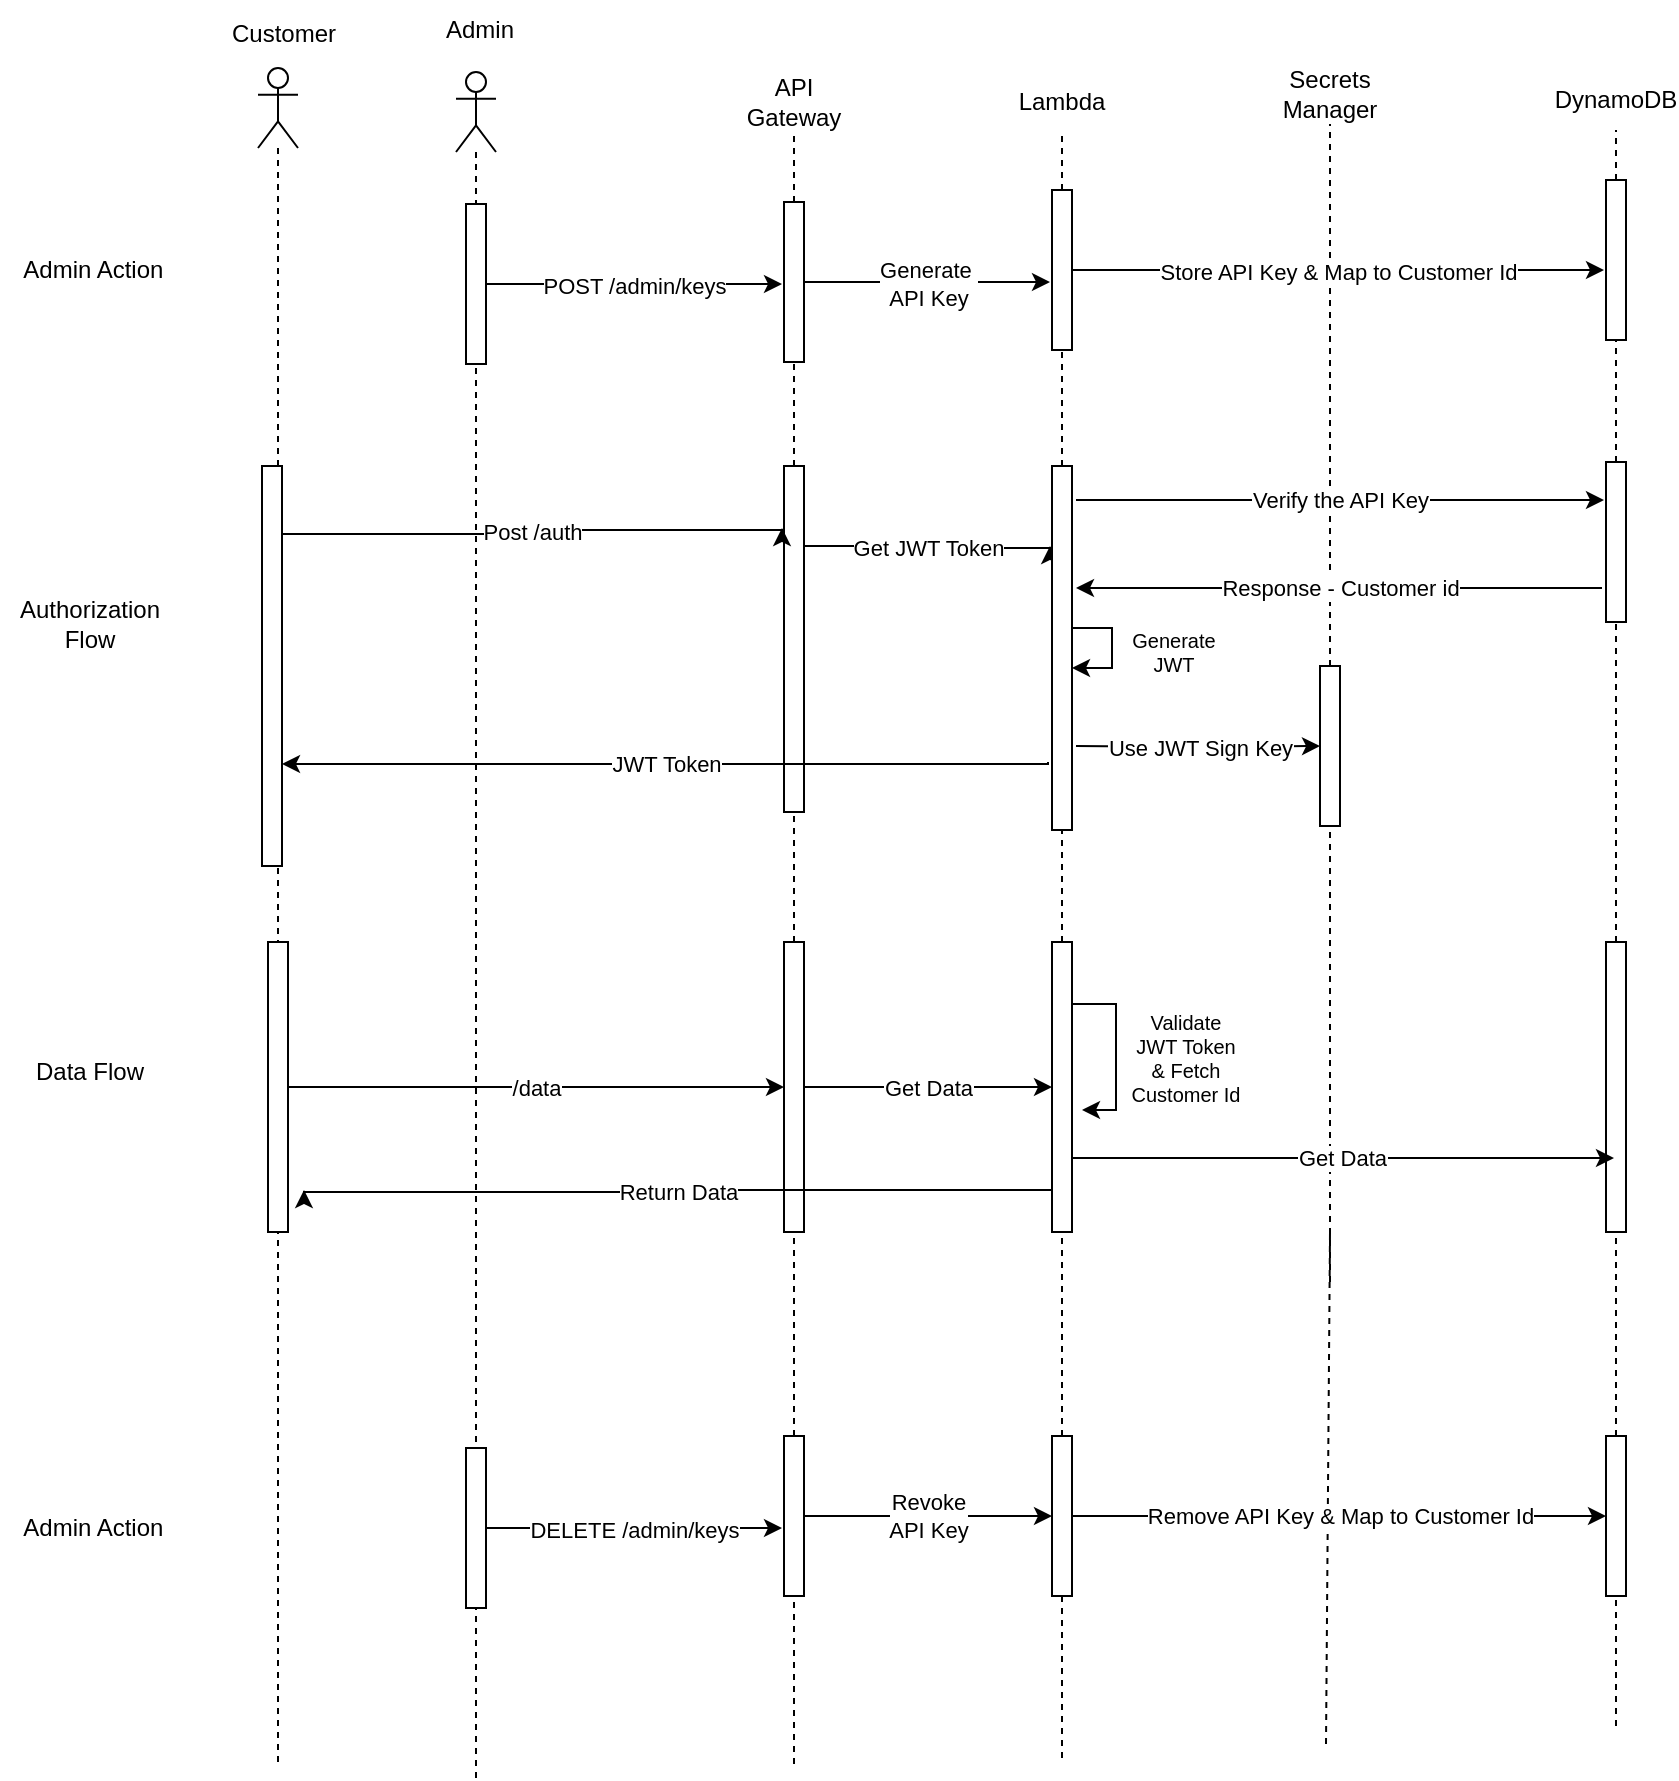 <mxfile version="27.2.0">
  <diagram name="Page-1" id="wYkwMz27UxASMZ8Tg3QW">
    <mxGraphModel dx="1631" dy="909" grid="0" gridSize="10" guides="1" tooltips="1" connect="1" arrows="1" fold="1" page="0" pageScale="1" pageWidth="850" pageHeight="1100" math="0" shadow="0">
      <root>
        <mxCell id="0" />
        <mxCell id="1" parent="0" />
        <mxCell id="r9pOB8c8B-tYFKVET82m-2" value="" style="endArrow=none;dashed=1;html=1;rounded=0;" parent="1" source="r9pOB8c8B-tYFKVET82m-10" target="r9pOB8c8B-tYFKVET82m-3" edge="1">
          <mxGeometry width="50" height="50" relative="1" as="geometry">
            <mxPoint x="325" y="459" as="sourcePoint" />
            <mxPoint x="325" y="85" as="targetPoint" />
          </mxGeometry>
        </mxCell>
        <mxCell id="r9pOB8c8B-tYFKVET82m-3" value="API Gateway" style="text;html=1;align=center;verticalAlign=middle;whiteSpace=wrap;rounded=0;" parent="1" vertex="1">
          <mxGeometry x="295" y="70" width="60" height="30" as="geometry" />
        </mxCell>
        <mxCell id="r9pOB8c8B-tYFKVET82m-4" value="" style="endArrow=none;dashed=1;html=1;rounded=0;" parent="1" source="r9pOB8c8B-tYFKVET82m-19" target="r9pOB8c8B-tYFKVET82m-5" edge="1">
          <mxGeometry width="50" height="50" relative="1" as="geometry">
            <mxPoint x="459" y="459" as="sourcePoint" />
            <mxPoint x="459" y="85" as="targetPoint" />
          </mxGeometry>
        </mxCell>
        <mxCell id="r9pOB8c8B-tYFKVET82m-5" value="Lambda" style="text;html=1;align=center;verticalAlign=middle;whiteSpace=wrap;rounded=0;" parent="1" vertex="1">
          <mxGeometry x="429" y="70" width="60" height="30" as="geometry" />
        </mxCell>
        <mxCell id="r9pOB8c8B-tYFKVET82m-6" value="" style="endArrow=none;dashed=1;html=1;rounded=0;" parent="1" source="r9pOB8c8B-tYFKVET82m-36" target="r9pOB8c8B-tYFKVET82m-7" edge="1">
          <mxGeometry width="50" height="50" relative="1" as="geometry">
            <mxPoint x="593" y="455" as="sourcePoint" />
            <mxPoint x="593" y="81" as="targetPoint" />
          </mxGeometry>
        </mxCell>
        <mxCell id="r9pOB8c8B-tYFKVET82m-7" value="Secrets Manager" style="text;html=1;align=center;verticalAlign=middle;whiteSpace=wrap;rounded=0;" parent="1" vertex="1">
          <mxGeometry x="563" y="66" width="60" height="30" as="geometry" />
        </mxCell>
        <mxCell id="r9pOB8c8B-tYFKVET82m-9" value="" style="shape=umlLifeline;perimeter=lifelinePerimeter;whiteSpace=wrap;html=1;container=1;dropTarget=0;collapsible=0;recursiveResize=0;outlineConnect=0;portConstraint=eastwest;newEdgeStyle={&quot;curved&quot;:0,&quot;rounded&quot;:0};participant=umlActor;" parent="1" vertex="1">
          <mxGeometry x="156" y="70" width="20" height="853" as="geometry" />
        </mxCell>
        <mxCell id="r9pOB8c8B-tYFKVET82m-15" value="&lt;div&gt;POST /admin/keys&lt;/div&gt;" style="edgeStyle=orthogonalEdgeStyle;rounded=0;orthogonalLoop=1;jettySize=auto;html=1;curved=0;" parent="r9pOB8c8B-tYFKVET82m-9" source="r9pOB8c8B-tYFKVET82m-13" edge="1">
          <mxGeometry relative="1" as="geometry">
            <mxPoint x="163" y="106" as="targetPoint" />
          </mxGeometry>
        </mxCell>
        <mxCell id="r9pOB8c8B-tYFKVET82m-13" value="" style="html=1;points=[[0,0,0,0,5],[0,1,0,0,-5],[1,0,0,0,5],[1,1,0,0,-5]];perimeter=orthogonalPerimeter;outlineConnect=0;targetShapes=umlLifeline;portConstraint=eastwest;newEdgeStyle={&quot;curved&quot;:0,&quot;rounded&quot;:0};" parent="r9pOB8c8B-tYFKVET82m-9" vertex="1">
          <mxGeometry x="5" y="66" width="10" height="80" as="geometry" />
        </mxCell>
        <mxCell id="r9pOB8c8B-tYFKVET82m-81" value="" style="html=1;points=[[0,0,0,0,5],[0,1,0,0,-5],[1,0,0,0,5],[1,1,0,0,-5]];perimeter=orthogonalPerimeter;outlineConnect=0;targetShapes=umlLifeline;portConstraint=eastwest;newEdgeStyle={&quot;curved&quot;:0,&quot;rounded&quot;:0};" parent="r9pOB8c8B-tYFKVET82m-9" vertex="1">
          <mxGeometry x="5" y="688" width="10" height="80" as="geometry" />
        </mxCell>
        <mxCell id="r9pOB8c8B-tYFKVET82m-14" value="" style="endArrow=none;dashed=1;html=1;rounded=0;" parent="1" source="r9pOB8c8B-tYFKVET82m-31" target="r9pOB8c8B-tYFKVET82m-10" edge="1">
          <mxGeometry width="50" height="50" relative="1" as="geometry">
            <mxPoint x="325" y="459" as="sourcePoint" />
            <mxPoint x="325" y="100" as="targetPoint" />
          </mxGeometry>
        </mxCell>
        <mxCell id="r9pOB8c8B-tYFKVET82m-21" value="Generate&amp;nbsp;&lt;div&gt;API Key&lt;/div&gt;" style="edgeStyle=orthogonalEdgeStyle;rounded=0;orthogonalLoop=1;jettySize=auto;html=1;curved=0;" parent="1" source="r9pOB8c8B-tYFKVET82m-10" edge="1">
          <mxGeometry relative="1" as="geometry">
            <mxPoint x="453" y="175" as="targetPoint" />
          </mxGeometry>
        </mxCell>
        <mxCell id="r9pOB8c8B-tYFKVET82m-10" value="" style="html=1;points=[[0,0,0,0,5],[0,1,0,0,-5],[1,0,0,0,5],[1,1,0,0,-5]];perimeter=orthogonalPerimeter;outlineConnect=0;targetShapes=umlLifeline;portConstraint=eastwest;newEdgeStyle={&quot;curved&quot;:0,&quot;rounded&quot;:0};" parent="1" vertex="1">
          <mxGeometry x="320" y="135" width="10" height="80" as="geometry" />
        </mxCell>
        <mxCell id="r9pOB8c8B-tYFKVET82m-16" value="" style="endArrow=none;dashed=1;html=1;rounded=0;" parent="1" source="r9pOB8c8B-tYFKVET82m-22" target="r9pOB8c8B-tYFKVET82m-17" edge="1">
          <mxGeometry width="50" height="50" relative="1" as="geometry">
            <mxPoint x="736" y="458" as="sourcePoint" />
            <mxPoint x="736" y="84" as="targetPoint" />
          </mxGeometry>
        </mxCell>
        <mxCell id="r9pOB8c8B-tYFKVET82m-17" value="DynamoDB" style="text;html=1;align=center;verticalAlign=middle;whiteSpace=wrap;rounded=0;" parent="1" vertex="1">
          <mxGeometry x="706" y="69" width="60" height="30" as="geometry" />
        </mxCell>
        <mxCell id="r9pOB8c8B-tYFKVET82m-20" value="" style="endArrow=none;dashed=1;html=1;rounded=0;" parent="1" source="r9pOB8c8B-tYFKVET82m-34" target="r9pOB8c8B-tYFKVET82m-19" edge="1">
          <mxGeometry width="50" height="50" relative="1" as="geometry">
            <mxPoint x="459" y="459" as="sourcePoint" />
            <mxPoint x="459" y="100" as="targetPoint" />
          </mxGeometry>
        </mxCell>
        <mxCell id="r9pOB8c8B-tYFKVET82m-24" value="Store API Key &amp;amp; Map to Customer Id" style="edgeStyle=orthogonalEdgeStyle;rounded=0;orthogonalLoop=1;jettySize=auto;html=1;curved=0;" parent="1" source="r9pOB8c8B-tYFKVET82m-19" edge="1">
          <mxGeometry relative="1" as="geometry">
            <mxPoint x="730" y="169" as="targetPoint" />
          </mxGeometry>
        </mxCell>
        <mxCell id="r9pOB8c8B-tYFKVET82m-19" value="" style="html=1;points=[[0,0,0,0,5],[0,1,0,0,-5],[1,0,0,0,5],[1,1,0,0,-5]];perimeter=orthogonalPerimeter;outlineConnect=0;targetShapes=umlLifeline;portConstraint=eastwest;newEdgeStyle={&quot;curved&quot;:0,&quot;rounded&quot;:0};" parent="1" vertex="1">
          <mxGeometry x="454" y="129" width="10" height="80" as="geometry" />
        </mxCell>
        <mxCell id="r9pOB8c8B-tYFKVET82m-23" value="" style="endArrow=none;dashed=1;html=1;rounded=0;" parent="1" source="r9pOB8c8B-tYFKVET82m-39" target="r9pOB8c8B-tYFKVET82m-22" edge="1">
          <mxGeometry width="50" height="50" relative="1" as="geometry">
            <mxPoint x="736" y="458" as="sourcePoint" />
            <mxPoint x="736" y="99" as="targetPoint" />
          </mxGeometry>
        </mxCell>
        <mxCell id="r9pOB8c8B-tYFKVET82m-22" value="" style="html=1;points=[[0,0,0,0,5],[0,1,0,0,-5],[1,0,0,0,5],[1,1,0,0,-5]];perimeter=orthogonalPerimeter;outlineConnect=0;targetShapes=umlLifeline;portConstraint=eastwest;newEdgeStyle={&quot;curved&quot;:0,&quot;rounded&quot;:0};" parent="1" vertex="1">
          <mxGeometry x="731" y="124" width="10" height="80" as="geometry" />
        </mxCell>
        <mxCell id="r9pOB8c8B-tYFKVET82m-26" value="Admin" style="text;html=1;align=center;verticalAlign=middle;whiteSpace=wrap;rounded=0;" parent="1" vertex="1">
          <mxGeometry x="138" y="34" width="60" height="30" as="geometry" />
        </mxCell>
        <mxCell id="r9pOB8c8B-tYFKVET82m-27" value="" style="shape=umlLifeline;perimeter=lifelinePerimeter;whiteSpace=wrap;html=1;container=1;dropTarget=0;collapsible=0;recursiveResize=0;outlineConnect=0;portConstraint=eastwest;newEdgeStyle={&quot;curved&quot;:0,&quot;rounded&quot;:0};participant=umlActor;" parent="1" vertex="1">
          <mxGeometry x="57" y="68" width="20" height="848" as="geometry" />
        </mxCell>
        <mxCell id="r9pOB8c8B-tYFKVET82m-29" value="" style="html=1;points=[[0,0,0,0,5],[0,1,0,0,-5],[1,0,0,0,5],[1,1,0,0,-5]];perimeter=orthogonalPerimeter;outlineConnect=0;targetShapes=umlLifeline;portConstraint=eastwest;newEdgeStyle={&quot;curved&quot;:0,&quot;rounded&quot;:0};" parent="r9pOB8c8B-tYFKVET82m-27" vertex="1">
          <mxGeometry x="2" y="199" width="10" height="200" as="geometry" />
        </mxCell>
        <mxCell id="r9pOB8c8B-tYFKVET82m-58" value="" style="html=1;points=[[0,0,0,0,5],[0,1,0,0,-5],[1,0,0,0,5],[1,1,0,0,-5]];perimeter=orthogonalPerimeter;outlineConnect=0;targetShapes=umlLifeline;portConstraint=eastwest;newEdgeStyle={&quot;curved&quot;:0,&quot;rounded&quot;:0};" parent="r9pOB8c8B-tYFKVET82m-27" vertex="1">
          <mxGeometry x="5" y="437" width="10" height="145" as="geometry" />
        </mxCell>
        <mxCell id="r9pOB8c8B-tYFKVET82m-30" value="Customer" style="text;html=1;align=center;verticalAlign=middle;whiteSpace=wrap;rounded=0;" parent="1" vertex="1">
          <mxGeometry x="40" y="36" width="60" height="30" as="geometry" />
        </mxCell>
        <mxCell id="r9pOB8c8B-tYFKVET82m-32" value="" style="endArrow=none;dashed=1;html=1;rounded=0;" parent="1" source="r9pOB8c8B-tYFKVET82m-50" target="r9pOB8c8B-tYFKVET82m-31" edge="1">
          <mxGeometry width="50" height="50" relative="1" as="geometry">
            <mxPoint x="325" y="671" as="sourcePoint" />
            <mxPoint x="325" y="215" as="targetPoint" />
          </mxGeometry>
        </mxCell>
        <mxCell id="r9pOB8c8B-tYFKVET82m-38" value="Get JWT Token" style="edgeStyle=orthogonalEdgeStyle;rounded=0;orthogonalLoop=1;jettySize=auto;html=1;curved=0;" parent="1" source="r9pOB8c8B-tYFKVET82m-31" edge="1">
          <mxGeometry relative="1" as="geometry">
            <mxPoint x="453" y="307" as="targetPoint" />
            <Array as="points">
              <mxPoint x="392" y="307" />
              <mxPoint x="392" y="308" />
            </Array>
          </mxGeometry>
        </mxCell>
        <mxCell id="r9pOB8c8B-tYFKVET82m-31" value="" style="html=1;points=[[0,0,0,0,5],[0,1,0,0,-5],[1,0,0,0,5],[1,1,0,0,-5]];perimeter=orthogonalPerimeter;outlineConnect=0;targetShapes=umlLifeline;portConstraint=eastwest;newEdgeStyle={&quot;curved&quot;:0,&quot;rounded&quot;:0};" parent="1" vertex="1">
          <mxGeometry x="320" y="267" width="10" height="173" as="geometry" />
        </mxCell>
        <mxCell id="r9pOB8c8B-tYFKVET82m-33" value="Post /auth" style="edgeStyle=orthogonalEdgeStyle;rounded=0;orthogonalLoop=1;jettySize=auto;html=1;curved=0;" parent="1" source="r9pOB8c8B-tYFKVET82m-29" edge="1">
          <mxGeometry relative="1" as="geometry">
            <mxPoint x="66.5" y="359.5" as="sourcePoint" />
            <mxPoint x="319" y="298" as="targetPoint" />
            <Array as="points">
              <mxPoint x="194" y="301" />
              <mxPoint x="194" y="299" />
            </Array>
          </mxGeometry>
        </mxCell>
        <mxCell id="r9pOB8c8B-tYFKVET82m-35" value="" style="endArrow=none;dashed=1;html=1;rounded=0;" parent="1" source="r9pOB8c8B-tYFKVET82m-52" target="r9pOB8c8B-tYFKVET82m-34" edge="1">
          <mxGeometry width="50" height="50" relative="1" as="geometry">
            <mxPoint x="459" y="669" as="sourcePoint" />
            <mxPoint x="459" y="209" as="targetPoint" />
          </mxGeometry>
        </mxCell>
        <mxCell id="r9pOB8c8B-tYFKVET82m-41" value="Verify the API Key" style="edgeStyle=orthogonalEdgeStyle;rounded=0;orthogonalLoop=1;jettySize=auto;html=1;curved=0;" parent="1" edge="1">
          <mxGeometry relative="1" as="geometry">
            <mxPoint x="466" y="284" as="sourcePoint" />
            <mxPoint x="730" y="284" as="targetPoint" />
          </mxGeometry>
        </mxCell>
        <mxCell id="r9pOB8c8B-tYFKVET82m-45" value="Use JWT Sign Key" style="edgeStyle=orthogonalEdgeStyle;rounded=0;orthogonalLoop=1;jettySize=auto;html=1;curved=0;" parent="1" target="r9pOB8c8B-tYFKVET82m-36" edge="1">
          <mxGeometry relative="1" as="geometry">
            <mxPoint x="466" y="407" as="sourcePoint" />
          </mxGeometry>
        </mxCell>
        <mxCell id="r9pOB8c8B-tYFKVET82m-48" value="JWT Token" style="edgeStyle=orthogonalEdgeStyle;rounded=0;orthogonalLoop=1;jettySize=auto;html=1;curved=0;" parent="1" target="r9pOB8c8B-tYFKVET82m-29" edge="1">
          <mxGeometry relative="1" as="geometry">
            <mxPoint x="452" y="415" as="sourcePoint" />
            <Array as="points">
              <mxPoint x="452" y="416" />
            </Array>
          </mxGeometry>
        </mxCell>
        <mxCell id="r9pOB8c8B-tYFKVET82m-34" value="" style="html=1;points=[[0,0,0,0,5],[0,1,0,0,-5],[1,0,0,0,5],[1,1,0,0,-5]];perimeter=orthogonalPerimeter;outlineConnect=0;targetShapes=umlLifeline;portConstraint=eastwest;newEdgeStyle={&quot;curved&quot;:0,&quot;rounded&quot;:0};" parent="1" vertex="1">
          <mxGeometry x="454" y="267" width="10" height="182" as="geometry" />
        </mxCell>
        <mxCell id="r9pOB8c8B-tYFKVET82m-37" value="" style="endArrow=none;dashed=1;html=1;rounded=0;" parent="1" target="r9pOB8c8B-tYFKVET82m-36" edge="1">
          <mxGeometry width="50" height="50" relative="1" as="geometry">
            <mxPoint x="593" y="675" as="sourcePoint" />
            <mxPoint x="593" y="96" as="targetPoint" />
          </mxGeometry>
        </mxCell>
        <mxCell id="r9pOB8c8B-tYFKVET82m-36" value="" style="html=1;points=[[0,0,0,0,5],[0,1,0,0,-5],[1,0,0,0,5],[1,1,0,0,-5]];perimeter=orthogonalPerimeter;outlineConnect=0;targetShapes=umlLifeline;portConstraint=eastwest;newEdgeStyle={&quot;curved&quot;:0,&quot;rounded&quot;:0};" parent="1" vertex="1">
          <mxGeometry x="588" y="367" width="10" height="80" as="geometry" />
        </mxCell>
        <mxCell id="r9pOB8c8B-tYFKVET82m-40" value="" style="endArrow=none;dashed=1;html=1;rounded=0;" parent="1" source="r9pOB8c8B-tYFKVET82m-54" target="r9pOB8c8B-tYFKVET82m-39" edge="1">
          <mxGeometry width="50" height="50" relative="1" as="geometry">
            <mxPoint x="736" y="659" as="sourcePoint" />
            <mxPoint x="736" y="204" as="targetPoint" />
          </mxGeometry>
        </mxCell>
        <mxCell id="r9pOB8c8B-tYFKVET82m-39" value="" style="html=1;points=[[0,0,0,0,5],[0,1,0,0,-5],[1,0,0,0,5],[1,1,0,0,-5]];perimeter=orthogonalPerimeter;outlineConnect=0;targetShapes=umlLifeline;portConstraint=eastwest;newEdgeStyle={&quot;curved&quot;:0,&quot;rounded&quot;:0};" parent="1" vertex="1">
          <mxGeometry x="731" y="265" width="10" height="80" as="geometry" />
        </mxCell>
        <mxCell id="r9pOB8c8B-tYFKVET82m-44" value="Response - Customer id" style="edgeStyle=orthogonalEdgeStyle;rounded=0;orthogonalLoop=1;jettySize=auto;html=1;curved=0;exitX=-0.2;exitY=0.788;exitDx=0;exitDy=0;exitPerimeter=0;" parent="1" source="r9pOB8c8B-tYFKVET82m-39" edge="1">
          <mxGeometry relative="1" as="geometry">
            <mxPoint x="466" y="328" as="targetPoint" />
          </mxGeometry>
        </mxCell>
        <mxCell id="r9pOB8c8B-tYFKVET82m-46" style="edgeStyle=orthogonalEdgeStyle;rounded=0;orthogonalLoop=1;jettySize=auto;html=1;curved=0;" parent="1" source="r9pOB8c8B-tYFKVET82m-34" target="r9pOB8c8B-tYFKVET82m-34" edge="1">
          <mxGeometry relative="1" as="geometry" />
        </mxCell>
        <mxCell id="r9pOB8c8B-tYFKVET82m-47" value="Generate JWT" style="text;html=1;align=center;verticalAlign=middle;whiteSpace=wrap;rounded=0;fontSize=10;" parent="1" vertex="1">
          <mxGeometry x="485" y="345" width="60" height="30" as="geometry" />
        </mxCell>
        <mxCell id="r9pOB8c8B-tYFKVET82m-51" value="" style="endArrow=none;dashed=1;html=1;rounded=0;" parent="1" source="r9pOB8c8B-tYFKVET82m-83" target="r9pOB8c8B-tYFKVET82m-50" edge="1">
          <mxGeometry width="50" height="50" relative="1" as="geometry">
            <mxPoint x="325" y="916" as="sourcePoint" />
            <mxPoint x="325" y="440" as="targetPoint" />
          </mxGeometry>
        </mxCell>
        <mxCell id="r9pOB8c8B-tYFKVET82m-60" value="Get Data" style="edgeStyle=orthogonalEdgeStyle;rounded=0;orthogonalLoop=1;jettySize=auto;html=1;curved=0;" parent="1" source="r9pOB8c8B-tYFKVET82m-50" target="r9pOB8c8B-tYFKVET82m-52" edge="1">
          <mxGeometry relative="1" as="geometry" />
        </mxCell>
        <mxCell id="r9pOB8c8B-tYFKVET82m-50" value="" style="html=1;points=[[0,0,0,0,5],[0,1,0,0,-5],[1,0,0,0,5],[1,1,0,0,-5]];perimeter=orthogonalPerimeter;outlineConnect=0;targetShapes=umlLifeline;portConstraint=eastwest;newEdgeStyle={&quot;curved&quot;:0,&quot;rounded&quot;:0};" parent="1" vertex="1">
          <mxGeometry x="320" y="505" width="10" height="145" as="geometry" />
        </mxCell>
        <mxCell id="r9pOB8c8B-tYFKVET82m-53" value="" style="endArrow=none;dashed=1;html=1;rounded=0;" parent="1" source="r9pOB8c8B-tYFKVET82m-85" target="r9pOB8c8B-tYFKVET82m-52" edge="1">
          <mxGeometry width="50" height="50" relative="1" as="geometry">
            <mxPoint x="459" y="913" as="sourcePoint" />
            <mxPoint x="459" y="449" as="targetPoint" />
          </mxGeometry>
        </mxCell>
        <mxCell id="r9pOB8c8B-tYFKVET82m-65" value="Return Data" style="edgeStyle=orthogonalEdgeStyle;rounded=0;orthogonalLoop=1;jettySize=auto;html=1;curved=0;" parent="1" source="r9pOB8c8B-tYFKVET82m-52" edge="1">
          <mxGeometry relative="1" as="geometry">
            <mxPoint x="80" y="629" as="targetPoint" />
            <Array as="points">
              <mxPoint x="268" y="629" />
              <mxPoint x="268" y="630" />
            </Array>
          </mxGeometry>
        </mxCell>
        <mxCell id="r9pOB8c8B-tYFKVET82m-52" value="" style="html=1;points=[[0,0,0,0,5],[0,1,0,0,-5],[1,0,0,0,5],[1,1,0,0,-5]];perimeter=orthogonalPerimeter;outlineConnect=0;targetShapes=umlLifeline;portConstraint=eastwest;newEdgeStyle={&quot;curved&quot;:0,&quot;rounded&quot;:0};" parent="1" vertex="1">
          <mxGeometry x="454" y="505" width="10" height="145" as="geometry" />
        </mxCell>
        <mxCell id="r9pOB8c8B-tYFKVET82m-55" value="" style="endArrow=none;dashed=1;html=1;rounded=0;" parent="1" source="r9pOB8c8B-tYFKVET82m-86" target="r9pOB8c8B-tYFKVET82m-54" edge="1">
          <mxGeometry width="50" height="50" relative="1" as="geometry">
            <mxPoint x="736" y="897" as="sourcePoint" />
            <mxPoint x="736" y="345" as="targetPoint" />
          </mxGeometry>
        </mxCell>
        <mxCell id="r9pOB8c8B-tYFKVET82m-54" value="" style="html=1;points=[[0,0,0,0,5],[0,1,0,0,-5],[1,0,0,0,5],[1,1,0,0,-5]];perimeter=orthogonalPerimeter;outlineConnect=0;targetShapes=umlLifeline;portConstraint=eastwest;newEdgeStyle={&quot;curved&quot;:0,&quot;rounded&quot;:0};" parent="1" vertex="1">
          <mxGeometry x="731" y="505" width="10" height="145" as="geometry" />
        </mxCell>
        <mxCell id="r9pOB8c8B-tYFKVET82m-57" value="" style="endArrow=none;dashed=1;html=1;rounded=0;" parent="1" edge="1">
          <mxGeometry width="50" height="50" relative="1" as="geometry">
            <mxPoint x="591" y="906" as="sourcePoint" />
            <mxPoint x="593" y="650" as="targetPoint" />
          </mxGeometry>
        </mxCell>
        <mxCell id="r9pOB8c8B-tYFKVET82m-59" value="/data" style="edgeStyle=orthogonalEdgeStyle;rounded=0;orthogonalLoop=1;jettySize=auto;html=1;curved=0;" parent="1" source="r9pOB8c8B-tYFKVET82m-58" target="r9pOB8c8B-tYFKVET82m-50" edge="1">
          <mxGeometry relative="1" as="geometry" />
        </mxCell>
        <mxCell id="r9pOB8c8B-tYFKVET82m-62" style="edgeStyle=orthogonalEdgeStyle;rounded=0;orthogonalLoop=1;jettySize=auto;html=1;curved=0;" parent="1" source="r9pOB8c8B-tYFKVET82m-52" edge="1">
          <mxGeometry relative="1" as="geometry">
            <mxPoint x="469" y="589" as="targetPoint" />
            <Array as="points">
              <mxPoint x="486" y="536" />
            </Array>
          </mxGeometry>
        </mxCell>
        <mxCell id="r9pOB8c8B-tYFKVET82m-63" value="Validate JWT Token &amp;amp; Fetch Customer Id" style="text;html=1;align=center;verticalAlign=middle;whiteSpace=wrap;rounded=0;fontSize=10;" parent="1" vertex="1">
          <mxGeometry x="491" y="548" width="60" height="30" as="geometry" />
        </mxCell>
        <mxCell id="r9pOB8c8B-tYFKVET82m-64" value="Get Data" style="edgeStyle=orthogonalEdgeStyle;rounded=0;orthogonalLoop=1;jettySize=auto;html=1;curved=0;entryX=0.4;entryY=0.745;entryDx=0;entryDy=0;entryPerimeter=0;" parent="1" source="r9pOB8c8B-tYFKVET82m-52" target="r9pOB8c8B-tYFKVET82m-54" edge="1">
          <mxGeometry relative="1" as="geometry">
            <Array as="points">
              <mxPoint x="530" y="613" />
              <mxPoint x="530" y="613" />
            </Array>
          </mxGeometry>
        </mxCell>
        <mxCell id="r9pOB8c8B-tYFKVET82m-80" value="&lt;div&gt;DELETE /admin/keys&lt;/div&gt;" style="edgeStyle=orthogonalEdgeStyle;rounded=0;orthogonalLoop=1;jettySize=auto;html=1;curved=0;" parent="1" source="r9pOB8c8B-tYFKVET82m-81" edge="1">
          <mxGeometry relative="1" as="geometry">
            <mxPoint x="319" y="798" as="targetPoint" />
          </mxGeometry>
        </mxCell>
        <mxCell id="r9pOB8c8B-tYFKVET82m-82" value="&lt;div&gt;Revoke&lt;/div&gt;&lt;div&gt;API Key&lt;/div&gt;" style="edgeStyle=orthogonalEdgeStyle;rounded=0;orthogonalLoop=1;jettySize=auto;html=1;curved=0;" parent="1" source="r9pOB8c8B-tYFKVET82m-83" target="r9pOB8c8B-tYFKVET82m-85" edge="1">
          <mxGeometry relative="1" as="geometry">
            <mxPoint x="500" y="821" as="targetPoint" />
            <mxPoint as="offset" />
          </mxGeometry>
        </mxCell>
        <mxCell id="r9pOB8c8B-tYFKVET82m-84" value="Remove API Key &amp;amp; Map to Customer Id" style="edgeStyle=orthogonalEdgeStyle;rounded=0;orthogonalLoop=1;jettySize=auto;html=1;curved=0;" parent="1" source="r9pOB8c8B-tYFKVET82m-85" target="r9pOB8c8B-tYFKVET82m-86" edge="1">
          <mxGeometry relative="1" as="geometry">
            <mxPoint x="777" y="815" as="targetPoint" />
          </mxGeometry>
        </mxCell>
        <mxCell id="r9pOB8c8B-tYFKVET82m-87" value="" style="endArrow=none;dashed=1;html=1;rounded=0;" parent="1" target="r9pOB8c8B-tYFKVET82m-83" edge="1">
          <mxGeometry width="50" height="50" relative="1" as="geometry">
            <mxPoint x="325" y="916" as="sourcePoint" />
            <mxPoint x="325" y="650" as="targetPoint" />
          </mxGeometry>
        </mxCell>
        <mxCell id="r9pOB8c8B-tYFKVET82m-83" value="" style="html=1;points=[[0,0,0,0,5],[0,1,0,0,-5],[1,0,0,0,5],[1,1,0,0,-5]];perimeter=orthogonalPerimeter;outlineConnect=0;targetShapes=umlLifeline;portConstraint=eastwest;newEdgeStyle={&quot;curved&quot;:0,&quot;rounded&quot;:0};" parent="1" vertex="1">
          <mxGeometry x="320" y="752" width="10" height="80" as="geometry" />
        </mxCell>
        <mxCell id="r9pOB8c8B-tYFKVET82m-88" value="" style="endArrow=none;dashed=1;html=1;rounded=0;" parent="1" target="r9pOB8c8B-tYFKVET82m-85" edge="1">
          <mxGeometry width="50" height="50" relative="1" as="geometry">
            <mxPoint x="459" y="913" as="sourcePoint" />
            <mxPoint x="459" y="650" as="targetPoint" />
          </mxGeometry>
        </mxCell>
        <mxCell id="r9pOB8c8B-tYFKVET82m-85" value="" style="html=1;points=[[0,0,0,0,5],[0,1,0,0,-5],[1,0,0,0,5],[1,1,0,0,-5]];perimeter=orthogonalPerimeter;outlineConnect=0;targetShapes=umlLifeline;portConstraint=eastwest;newEdgeStyle={&quot;curved&quot;:0,&quot;rounded&quot;:0};" parent="1" vertex="1">
          <mxGeometry x="454" y="752" width="10" height="80" as="geometry" />
        </mxCell>
        <mxCell id="r9pOB8c8B-tYFKVET82m-89" value="" style="endArrow=none;dashed=1;html=1;rounded=0;" parent="1" target="r9pOB8c8B-tYFKVET82m-86" edge="1">
          <mxGeometry width="50" height="50" relative="1" as="geometry">
            <mxPoint x="736" y="897" as="sourcePoint" />
            <mxPoint x="736" y="650" as="targetPoint" />
          </mxGeometry>
        </mxCell>
        <mxCell id="r9pOB8c8B-tYFKVET82m-86" value="" style="html=1;points=[[0,0,0,0,5],[0,1,0,0,-5],[1,0,0,0,5],[1,1,0,0,-5]];perimeter=orthogonalPerimeter;outlineConnect=0;targetShapes=umlLifeline;portConstraint=eastwest;newEdgeStyle={&quot;curved&quot;:0,&quot;rounded&quot;:0};" parent="1" vertex="1">
          <mxGeometry x="731" y="752" width="10" height="80" as="geometry" />
        </mxCell>
        <mxCell id="V7jwKSa2NgzypIKr61mk-1" value="&amp;nbsp;Admin Action" style="text;html=1;align=center;verticalAlign=middle;whiteSpace=wrap;rounded=0;" vertex="1" parent="1">
          <mxGeometry x="-72" y="154" width="90" height="30" as="geometry" />
        </mxCell>
        <mxCell id="V7jwKSa2NgzypIKr61mk-2" value="Authorization Flow" style="text;html=1;align=center;verticalAlign=middle;whiteSpace=wrap;rounded=0;" vertex="1" parent="1">
          <mxGeometry x="-72" y="331" width="90" height="30" as="geometry" />
        </mxCell>
        <mxCell id="V7jwKSa2NgzypIKr61mk-3" value="Data Flow" style="text;html=1;align=center;verticalAlign=middle;whiteSpace=wrap;rounded=0;" vertex="1" parent="1">
          <mxGeometry x="-72" y="555" width="90" height="30" as="geometry" />
        </mxCell>
        <mxCell id="V7jwKSa2NgzypIKr61mk-4" value="&amp;nbsp;Admin Action" style="text;html=1;align=center;verticalAlign=middle;whiteSpace=wrap;rounded=0;" vertex="1" parent="1">
          <mxGeometry x="-72" y="783" width="90" height="30" as="geometry" />
        </mxCell>
      </root>
    </mxGraphModel>
  </diagram>
</mxfile>
